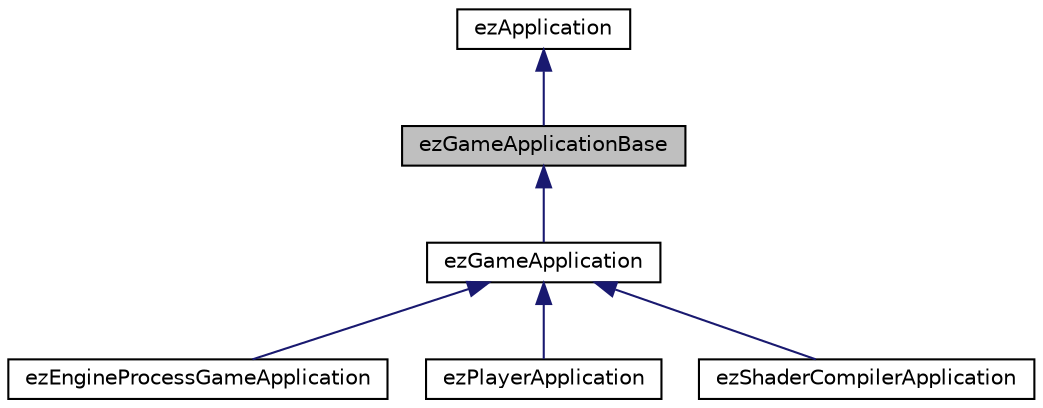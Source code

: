 digraph "ezGameApplicationBase"
{
 // LATEX_PDF_SIZE
  edge [fontname="Helvetica",fontsize="10",labelfontname="Helvetica",labelfontsize="10"];
  node [fontname="Helvetica",fontsize="10",shape=record];
  Node1 [label="ezGameApplicationBase",height=0.2,width=0.4,color="black", fillcolor="grey75", style="filled", fontcolor="black",tooltip=" "];
  Node2 -> Node1 [dir="back",color="midnightblue",fontsize="10",style="solid",fontname="Helvetica"];
  Node2 [label="ezApplication",height=0.2,width=0.4,color="black", fillcolor="white", style="filled",URL="$da/d72/classez_application.htm",tooltip="Base class to be used by applications based on ezEngine."];
  Node1 -> Node3 [dir="back",color="midnightblue",fontsize="10",style="solid",fontname="Helvetica"];
  Node3 [label="ezGameApplication",height=0.2,width=0.4,color="black", fillcolor="white", style="filled",URL="$db/db6/classez_game_application.htm",tooltip="The base class for all typical game applications made with ezEngine."];
  Node3 -> Node4 [dir="back",color="midnightblue",fontsize="10",style="solid",fontname="Helvetica"];
  Node4 [label="ezEngineProcessGameApplication",height=0.2,width=0.4,color="black", fillcolor="white", style="filled",URL="$d1/d1b/classez_engine_process_game_application.htm",tooltip=" "];
  Node3 -> Node5 [dir="back",color="midnightblue",fontsize="10",style="solid",fontname="Helvetica"];
  Node5 [label="ezPlayerApplication",height=0.2,width=0.4,color="black", fillcolor="white", style="filled",URL="$d7/d66/classez_player_application.htm",tooltip=" "];
  Node3 -> Node6 [dir="back",color="midnightblue",fontsize="10",style="solid",fontname="Helvetica"];
  Node6 [label="ezShaderCompilerApplication",height=0.2,width=0.4,color="black", fillcolor="white", style="filled",URL="$d5/dfb/classez_shader_compiler_application.htm",tooltip=" "];
}
